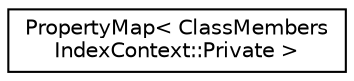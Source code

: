 digraph "Graphical Class Hierarchy"
{
 // LATEX_PDF_SIZE
  edge [fontname="Helvetica",fontsize="10",labelfontname="Helvetica",labelfontsize="10"];
  node [fontname="Helvetica",fontsize="10",shape=record];
  rankdir="LR";
  Node0 [label="PropertyMap\< ClassMembers\lIndexContext::Private \>",height=0.2,width=0.4,color="black", fillcolor="white", style="filled",URL="$classPropertyMap.html",tooltip=" "];
}
